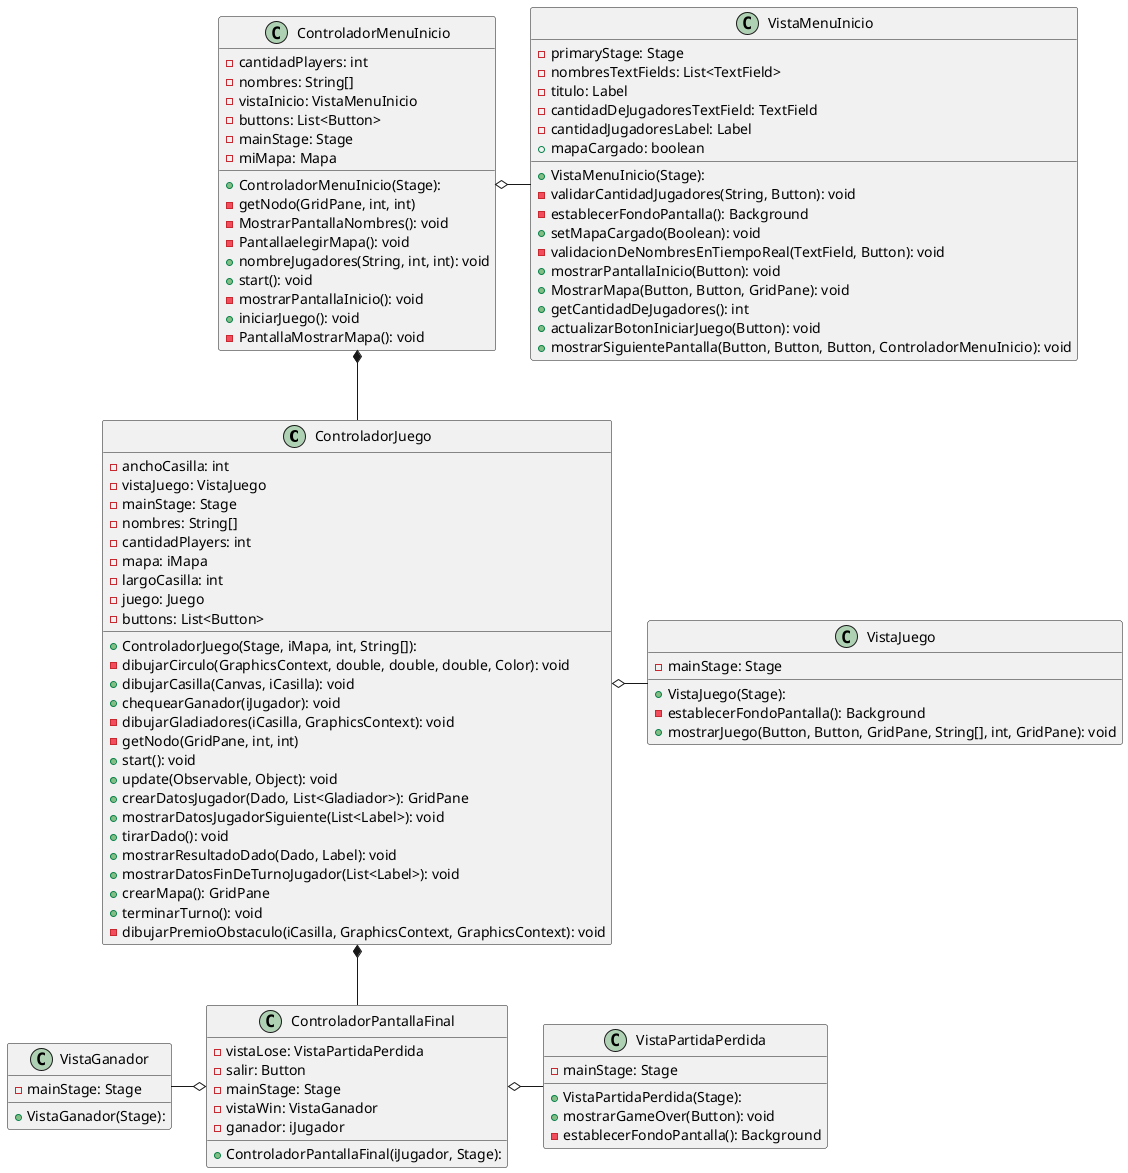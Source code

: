 @startuml
skinparam linetype ortho


class ControladorJuego {
  + ControladorJuego(Stage, iMapa, int, String[]):
  - anchoCasilla: int
  - vistaJuego: VistaJuego
  - mainStage: Stage
  - nombres: String[]
  - cantidadPlayers: int
  - mapa: iMapa
  - largoCasilla: int
  - juego: Juego
  - buttons: List<Button>
  - dibujarCirculo(GraphicsContext, double, double, double, Color): void
  + dibujarCasilla(Canvas, iCasilla): void
  + chequearGanador(iJugador): void
  - dibujarGladiadores(iCasilla, GraphicsContext): void
  - getNodo(GridPane, int, int)
  + start(): void
  + update(Observable, Object): void
  + crearDatosJugador(Dado, List<Gladiador>): GridPane
  + mostrarDatosJugadorSiguiente(List<Label>): void
  + tirarDado(): void
  + mostrarResultadoDado(Dado, Label): void
  + mostrarDatosFinDeTurnoJugador(List<Label>): void
  + crearMapa(): GridPane
  + terminarTurno(): void
  - dibujarPremioObstaculo(iCasilla, GraphicsContext, GraphicsContext): void
}

class ControladorMenuInicio {
  + ControladorMenuInicio(Stage):
  - cantidadPlayers: int
  - nombres: String[]
  - vistaInicio: VistaMenuInicio
  - buttons: List<Button>
  - mainStage: Stage
  - miMapa: Mapa
  - getNodo(GridPane, int, int)
  - MostrarPantallaNombres(): void
  - PantallaelegirMapa(): void
  + nombreJugadores(String, int, int): void
  + start(): void
  - mostrarPantallaInicio(): void
  + iniciarJuego(): void
  - PantallaMostrarMapa(): void
}


class ControladorPantallaFinal {
  + ControladorPantallaFinal(iJugador, Stage):
  - vistaLose: VistaPartidaPerdida
  - salir: Button
  - mainStage: Stage
  - vistaWin: VistaGanador
  - ganador: iJugador
}

class VistaMenuInicio {
  + VistaMenuInicio(Stage):
  - primaryStage: Stage
  - nombresTextFields: List<TextField>
  - titulo: Label
  - cantidadDeJugadoresTextField: TextField
  - cantidadJugadoresLabel: Label
  + mapaCargado: boolean
  - validarCantidadJugadores(String, Button): void
  - establecerFondoPantalla(): Background
  + setMapaCargado(Boolean): void
  - validacionDeNombresEnTiempoReal(TextField, Button): void
  + mostrarPantallaInicio(Button): void
  + MostrarMapa(Button, Button, GridPane): void
  + getCantidadDeJugadores(): int
  + actualizarBotonIniciarJuego(Button): void
  + mostrarSiguientePantalla(Button, Button, Button, ControladorMenuInicio): void
}

class VistaJuego {
  + VistaJuego(Stage):
  - mainStage: Stage
  - establecerFondoPantalla(): Background
  + mostrarJuego(Button, Button, GridPane, String[], int, GridPane): void
}

class VistaGanador {
  + VistaGanador(Stage):
  - mainStage: Stage
}

class VistaPartidaPerdida {
  + VistaPartidaPerdida(Stage):
  - mainStage: Stage
  + mostrarGameOver(Button): void
  - establecerFondoPantalla(): Background
}

 ControladorMenuInicio *-- ControladorJuego
 ControladorJuego *-- ControladorPantallaFinal
 ControladorMenuInicio o- VistaMenuInicio
 ControladorJuego o- VistaJuego
 VistaGanador -o ControladorPantallaFinal
 ControladorPantallaFinal o- VistaPartidaPerdida

@enduml